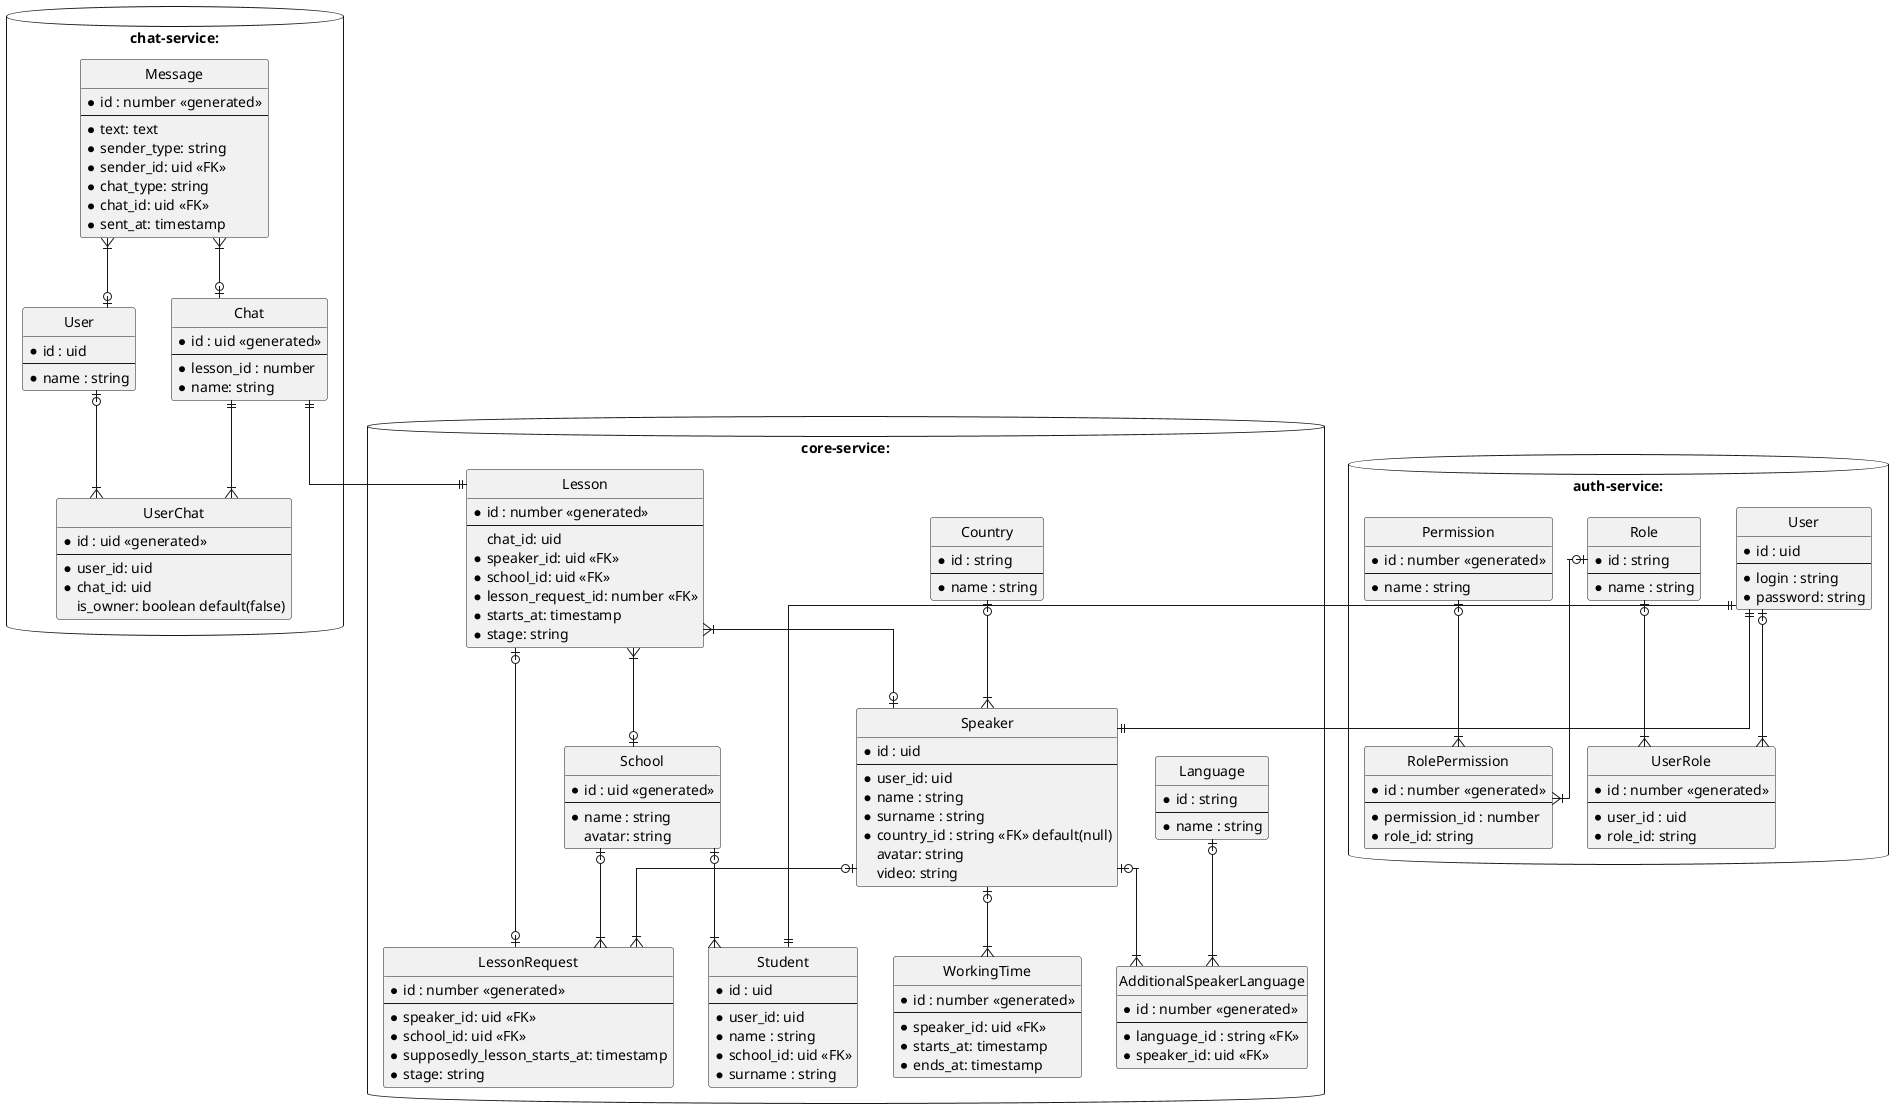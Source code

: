 @startuml
' hide the spot
hide circle

' avoid problems with angled crows feet
skinparam linetype ortho

database core-service: {

entity "Student" as stud {
  *id : uid
  --
  *user_id: uid
  *name : string
  *school_id: uid <<FK>>
  *surname : string
}

entity "Speaker" as speaker {
  *id : uid
  --
  *user_id: uid
  *name : string
  *surname : string
  *country_id : string <<FK>> default(null)
  avatar: string
  video: string
}

entity "School" as school {
  *id : uid <<generated>>
  --
  *name : string
  avatar: string
}


entity "Language" as lang {
  *id : string
  --
  *name : string
}

entity "Country" as country {
  *id : string
  --
  *name : string
}

entity "AdditionalSpeakerLanguage" as speaker_lang {
  *id : number <<generated>>
  --
  *language_id : string <<FK>>
  *speaker_id: uid <<FK>>
}

entity "WorkingTime" as working_time {
  *id : number <<generated>>
  --
  *speaker_id: uid <<FK>>
  *starts_at: timestamp
  *ends_at: timestamp
}

entity "LessonRequest" as lesson_request {
  *id : number <<generated>>
  --
  *speaker_id: uid <<FK>>
  *school_id: uid <<FK>>
  *supposedly_lesson_starts_at: timestamp
  *stage: string
}

entity "Lesson" as lesson {
  *id : number <<generated>>
  --
  chat_id: uid
  *speaker_id: uid <<FK>>
  *school_id: uid <<FK>>
  *lesson_request_id: number <<FK>>
  *starts_at: timestamp
  *stage: string
}

speaker |o--|{ speaker_lang
country |o--|{ speaker
lesson  |o--o| lesson_request
lesson  }|--o| speaker
lesson  }|--o| school
speaker |o--|{ lesson_request
school  |o--|{ lesson_request
school  |o--|{ stud
lang    |o--|{ speaker_lang
speaker |o--|{ working_time
}

database auth-service: {
entity "User" as user {
  *id : uid
  --
  *login : string
  *password: string
}

entity "UserRole" as user_role {
  *id : number <<generated>>
  --
  *user_id : uid
  *role_id: string
}

entity "RolePermission" as role_permission {
  *id : number <<generated>>
  --
  *permission_id : number
  *role_id: string
}

entity "Permission" as permission {
  *id : number <<generated>>
  --
  *name : string
}

entity "Role" as role {
  *id : string
  --
  *name : string
}

 user    |o--|{ user_role
 role    |o--|{ user_role
 role    |o--|{ role_permission
 permission |o--|{ role_permission
}

database chat-service: {
entity "Message" as message {
  *id : number <<generated>>
  --
  *text: text
  *sender_type: string
  *sender_id: uid <<FK>>
  *chat_type: string
  *chat_id: uid <<FK>>
  *sent_at: timestamp
}

entity "User" as chat_user {
  *id : uid
  --
  *name : string
}

entity "Chat" as chat {
  *id : uid <<generated>>
  --
  *lesson_id : number
  *name: string
}

entity "UserChat" as user_chat {
  *id : uid <<generated>>
  --
  *user_id: uid
  *chat_id: uid
  is_owner: boolean default(false)
}


chat_user |o--|{ user_chat
chat  ||--|{ user_chat
message }|--o| chat_user
message }|--o| chat
}
chat ||--|| lesson
user ||--|| stud
user ||--|| speaker
@enduml